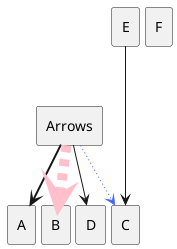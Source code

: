 @startuml

skinparam nodesep 5
'skinparam ranksep 20

rectangle Arrows
rectangle A
rectangle B
rectangle C
rectangle D
rectangle E
rectangle F

Arrows -[bold]-> A 
Arrows -[#pink,dashed,thickness=10]-> B
Arrows -[#4567ff,dotted]-> C
Arrows --> D
E ---> C

@enduml